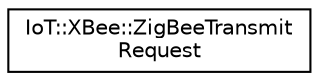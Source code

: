 digraph "Graphical Class Hierarchy"
{
 // LATEX_PDF_SIZE
  edge [fontname="Helvetica",fontsize="10",labelfontname="Helvetica",labelfontsize="10"];
  node [fontname="Helvetica",fontsize="10",shape=record];
  rankdir="LR";
  Node0 [label="IoT::XBee::ZigBeeTransmit\lRequest",height=0.2,width=0.4,color="black", fillcolor="white", style="filled",URL="$structIoT_1_1XBee_1_1ZigBeeTransmitRequest.html",tooltip=" "];
}

